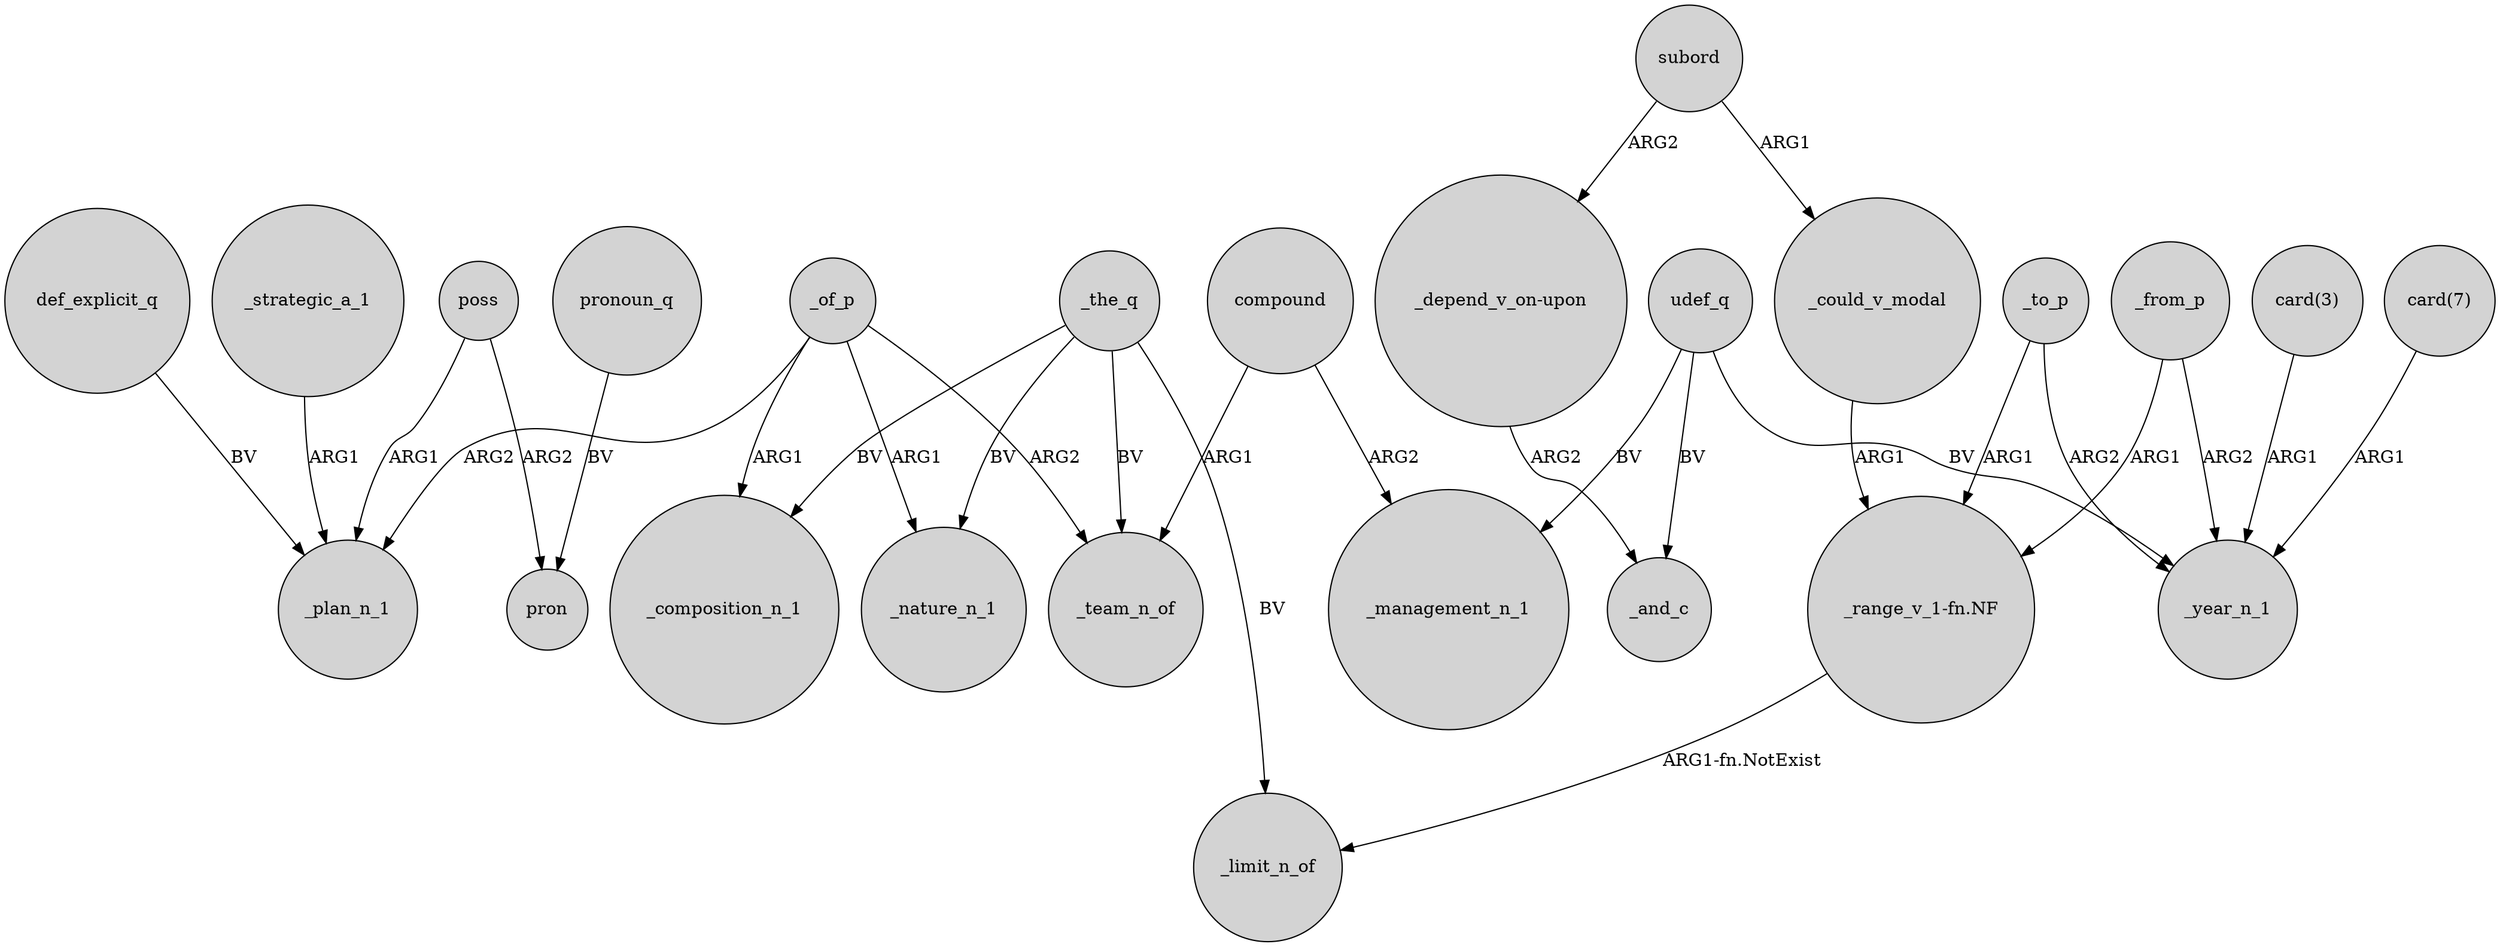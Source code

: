digraph {
	node [shape=circle style=filled]
	poss -> _plan_n_1 [label=ARG1]
	_of_p -> _composition_n_1 [label=ARG1]
	compound -> _team_n_of [label=ARG1]
	"_depend_v_on-upon" -> _and_c [label=ARG2]
	"_range_v_1-fn.NF" -> _limit_n_of [label="ARG1-fn.NotExist"]
	poss -> pron [label=ARG2]
	_of_p -> _nature_n_1 [label=ARG1]
	def_explicit_q -> _plan_n_1 [label=BV]
	_the_q -> _composition_n_1 [label=BV]
	compound -> _management_n_1 [label=ARG2]
	_strategic_a_1 -> _plan_n_1 [label=ARG1]
	_to_p -> "_range_v_1-fn.NF" [label=ARG1]
	subord -> _could_v_modal [label=ARG1]
	_of_p -> _team_n_of [label=ARG2]
	udef_q -> _management_n_1 [label=BV]
	_from_p -> _year_n_1 [label=ARG2]
	subord -> "_depend_v_on-upon" [label=ARG2]
	pronoun_q -> pron [label=BV]
	_the_q -> _nature_n_1 [label=BV]
	"card(3)" -> _year_n_1 [label=ARG1]
	_to_p -> _year_n_1 [label=ARG2]
	udef_q -> _year_n_1 [label=BV]
	_the_q -> _team_n_of [label=BV]
	_of_p -> _plan_n_1 [label=ARG2]
	_from_p -> "_range_v_1-fn.NF" [label=ARG1]
	udef_q -> _and_c [label=BV]
	_the_q -> _limit_n_of [label=BV]
	_could_v_modal -> "_range_v_1-fn.NF" [label=ARG1]
	"card(7)" -> _year_n_1 [label=ARG1]
}
